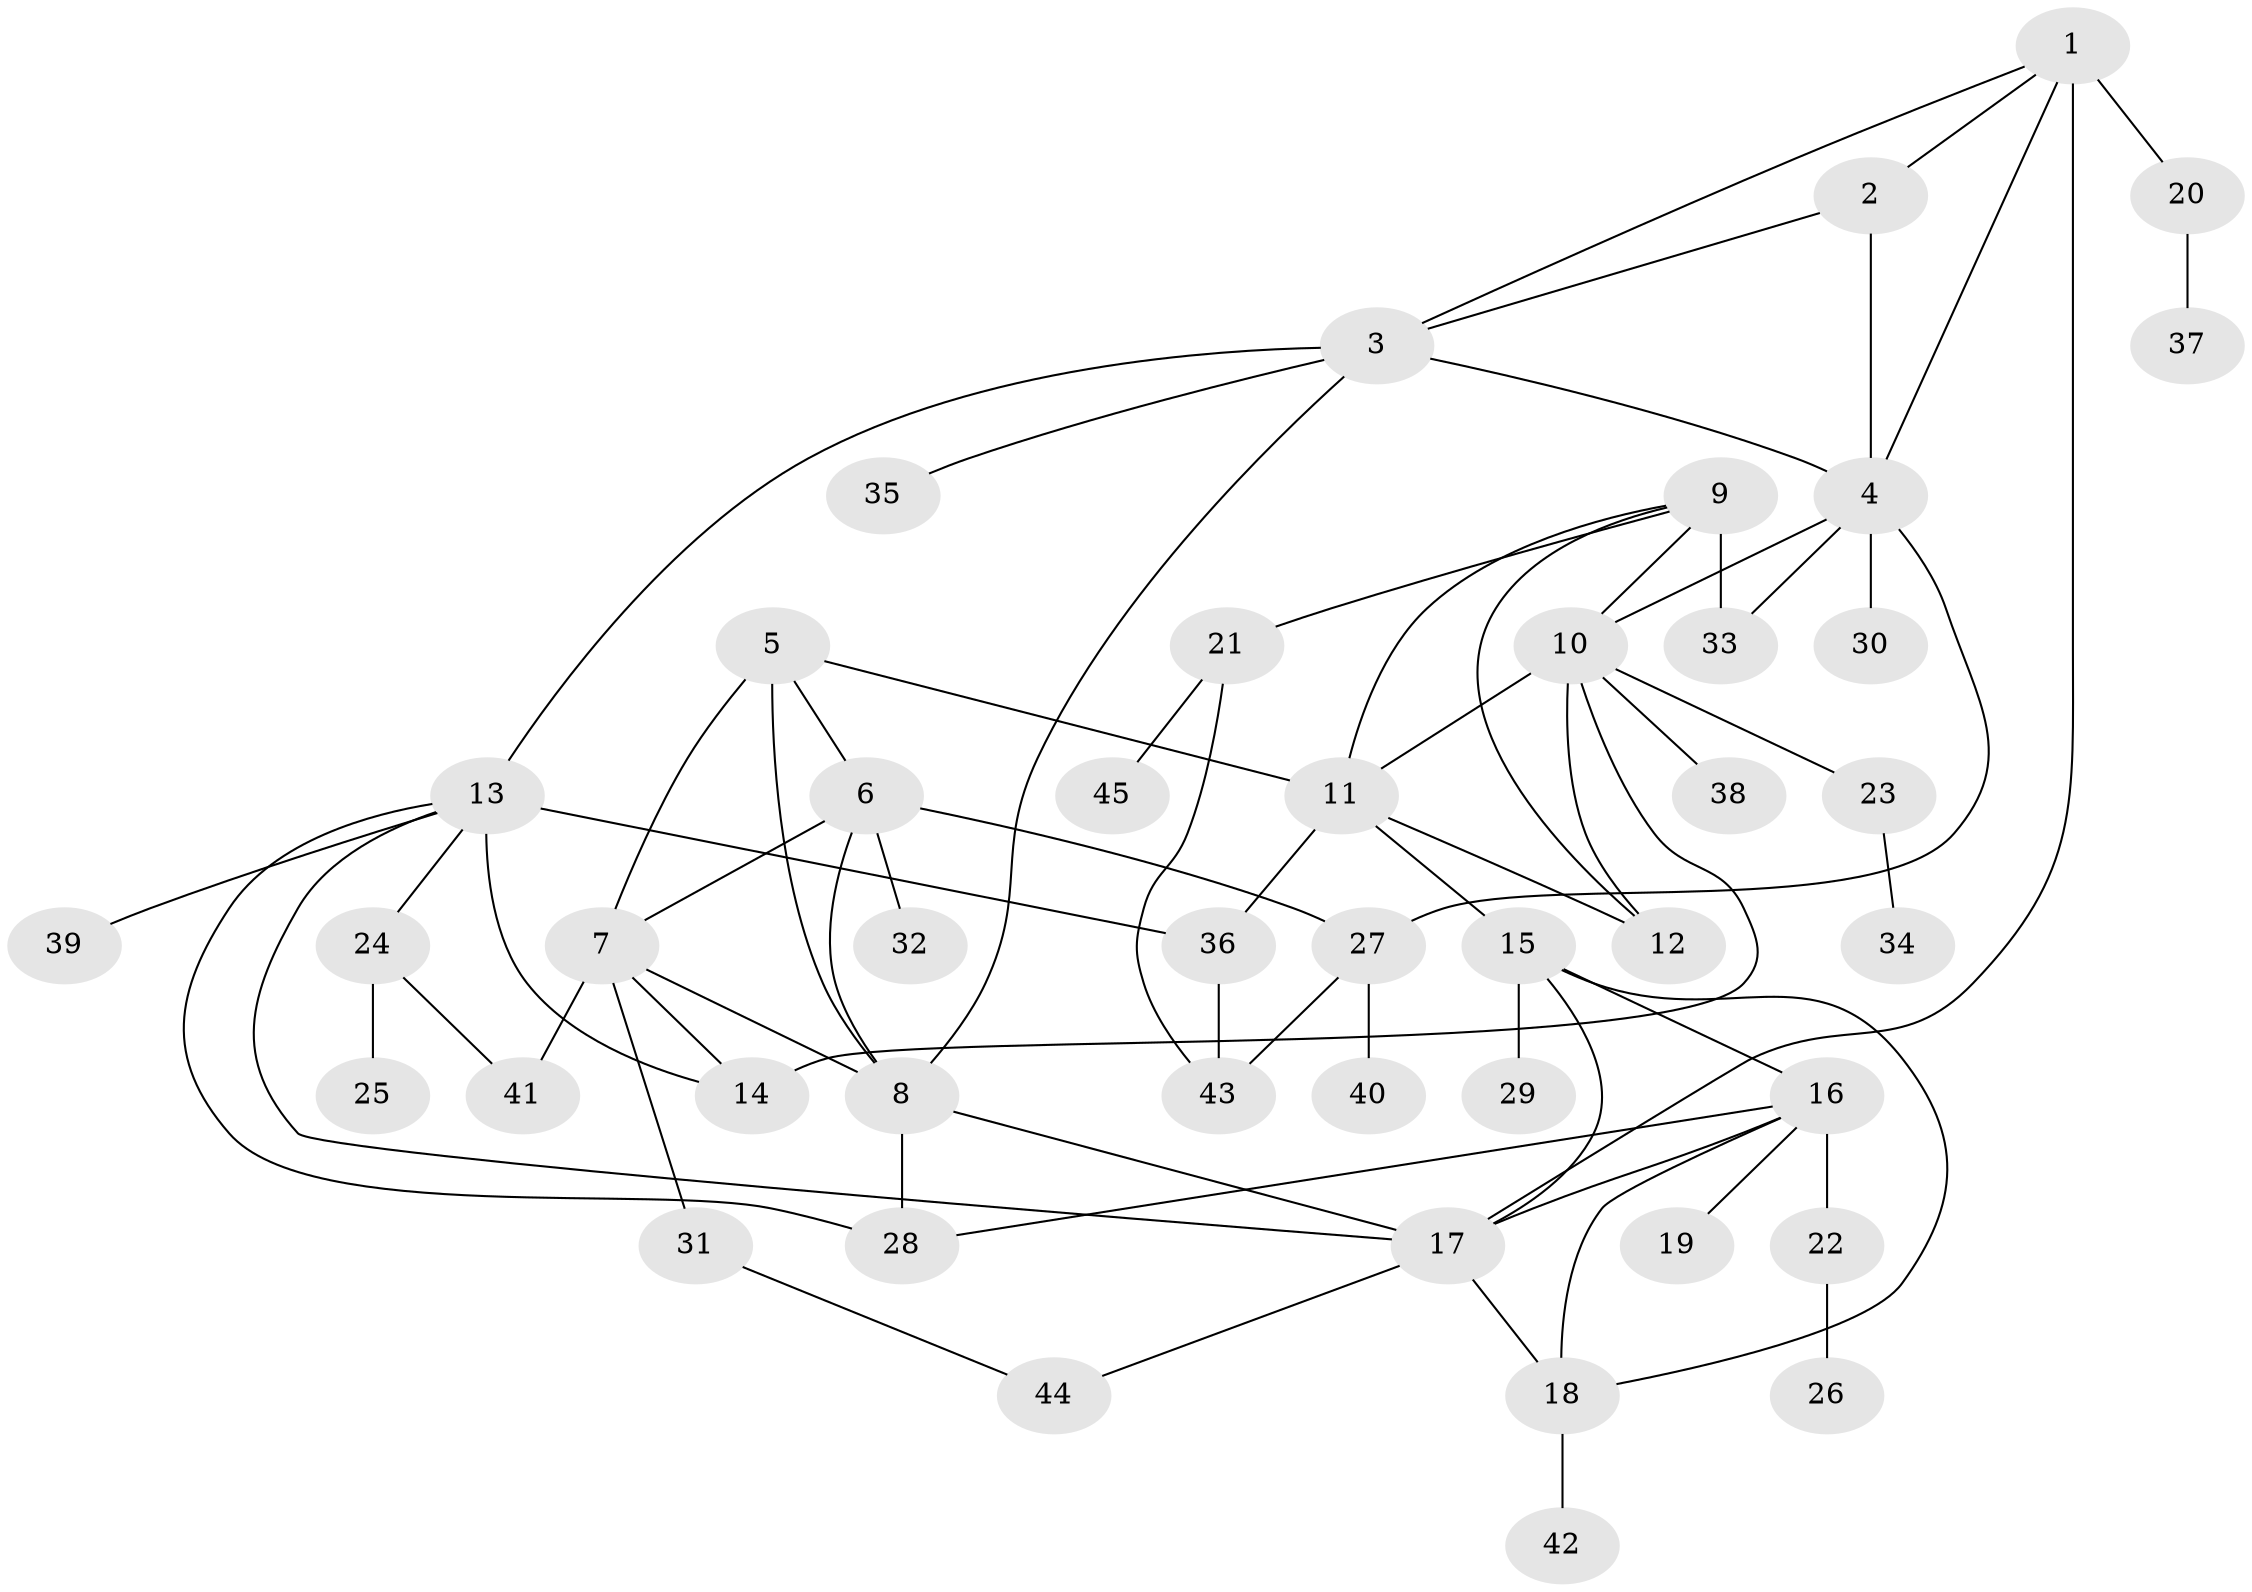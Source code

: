 // original degree distribution, {8: 0.056818181818181816, 4: 0.056818181818181816, 7: 0.03409090909090909, 9: 0.03409090909090909, 5: 0.022727272727272728, 10: 0.011363636363636364, 6: 0.03409090909090909, 3: 0.06818181818181818, 2: 0.13636363636363635, 1: 0.5454545454545454}
// Generated by graph-tools (version 1.1) at 2025/37/03/09/25 02:37:12]
// undirected, 45 vertices, 71 edges
graph export_dot {
graph [start="1"]
  node [color=gray90,style=filled];
  1;
  2;
  3;
  4;
  5;
  6;
  7;
  8;
  9;
  10;
  11;
  12;
  13;
  14;
  15;
  16;
  17;
  18;
  19;
  20;
  21;
  22;
  23;
  24;
  25;
  26;
  27;
  28;
  29;
  30;
  31;
  32;
  33;
  34;
  35;
  36;
  37;
  38;
  39;
  40;
  41;
  42;
  43;
  44;
  45;
  1 -- 2 [weight=1.0];
  1 -- 3 [weight=1.0];
  1 -- 4 [weight=1.0];
  1 -- 17 [weight=1.0];
  1 -- 20 [weight=3.0];
  2 -- 3 [weight=1.0];
  2 -- 4 [weight=1.0];
  3 -- 4 [weight=1.0];
  3 -- 8 [weight=1.0];
  3 -- 13 [weight=1.0];
  3 -- 35 [weight=1.0];
  4 -- 10 [weight=1.0];
  4 -- 27 [weight=1.0];
  4 -- 30 [weight=2.0];
  4 -- 33 [weight=1.0];
  5 -- 6 [weight=1.0];
  5 -- 7 [weight=1.0];
  5 -- 8 [weight=1.0];
  5 -- 11 [weight=1.0];
  6 -- 7 [weight=1.0];
  6 -- 8 [weight=1.0];
  6 -- 27 [weight=1.0];
  6 -- 32 [weight=2.0];
  7 -- 8 [weight=1.0];
  7 -- 14 [weight=1.0];
  7 -- 31 [weight=1.0];
  7 -- 41 [weight=1.0];
  8 -- 17 [weight=1.0];
  8 -- 28 [weight=2.0];
  9 -- 10 [weight=1.0];
  9 -- 11 [weight=1.0];
  9 -- 12 [weight=1.0];
  9 -- 21 [weight=1.0];
  9 -- 33 [weight=5.0];
  10 -- 11 [weight=1.0];
  10 -- 12 [weight=1.0];
  10 -- 14 [weight=1.0];
  10 -- 23 [weight=1.0];
  10 -- 38 [weight=1.0];
  11 -- 12 [weight=1.0];
  11 -- 15 [weight=1.0];
  11 -- 36 [weight=2.0];
  13 -- 14 [weight=3.0];
  13 -- 17 [weight=1.0];
  13 -- 24 [weight=1.0];
  13 -- 28 [weight=1.0];
  13 -- 36 [weight=1.0];
  13 -- 39 [weight=1.0];
  15 -- 16 [weight=1.0];
  15 -- 17 [weight=1.0];
  15 -- 18 [weight=1.0];
  15 -- 29 [weight=1.0];
  16 -- 17 [weight=1.0];
  16 -- 18 [weight=1.0];
  16 -- 19 [weight=1.0];
  16 -- 22 [weight=3.0];
  16 -- 28 [weight=1.0];
  17 -- 18 [weight=1.0];
  17 -- 44 [weight=1.0];
  18 -- 42 [weight=1.0];
  20 -- 37 [weight=1.0];
  21 -- 43 [weight=1.0];
  21 -- 45 [weight=1.0];
  22 -- 26 [weight=1.0];
  23 -- 34 [weight=1.0];
  24 -- 25 [weight=1.0];
  24 -- 41 [weight=1.0];
  27 -- 40 [weight=2.0];
  27 -- 43 [weight=1.0];
  31 -- 44 [weight=1.0];
  36 -- 43 [weight=1.0];
}
